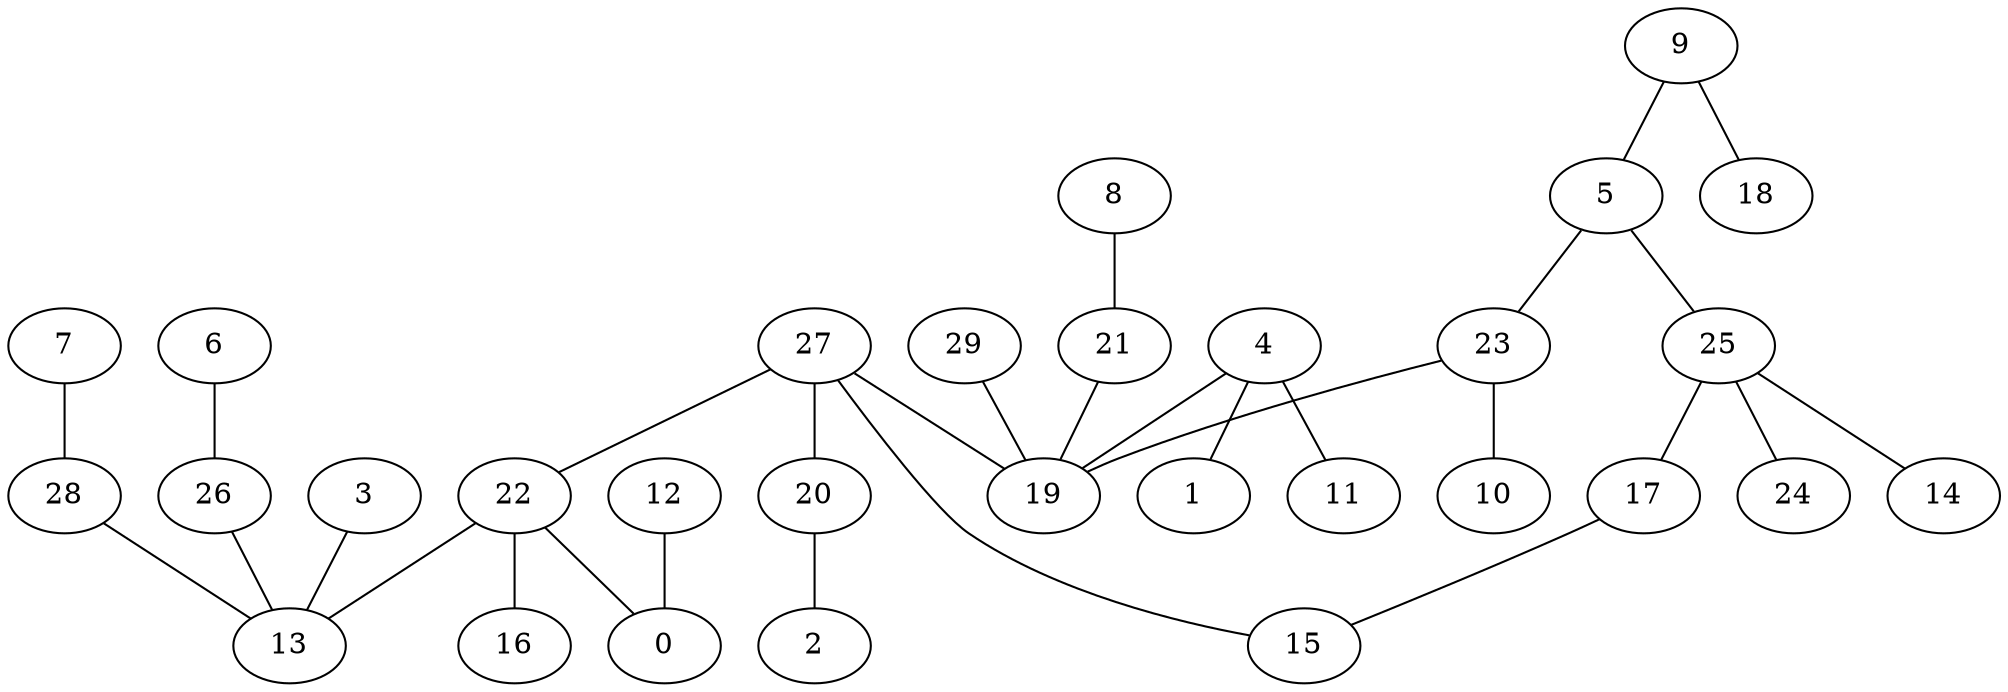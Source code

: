 digraph GG_graph {

subgraph G_graph {
edge [color = black]
"5" -> "25" [dir = none]
"5" -> "23" [dir = none]
"29" -> "19" [dir = none]
"20" -> "2" [dir = none]
"26" -> "13" [dir = none]
"21" -> "19" [dir = none]
"23" -> "10" [dir = none]
"23" -> "19" [dir = none]
"22" -> "16" [dir = none]
"22" -> "0" [dir = none]
"22" -> "13" [dir = none]
"9" -> "18" [dir = none]
"9" -> "5" [dir = none]
"28" -> "13" [dir = none]
"17" -> "15" [dir = none]
"27" -> "15" [dir = none]
"27" -> "19" [dir = none]
"27" -> "22" [dir = none]
"27" -> "20" [dir = none]
"7" -> "28" [dir = none]
"25" -> "24" [dir = none]
"25" -> "14" [dir = none]
"4" -> "1" [dir = none]
"4" -> "11" [dir = none]
"4" -> "19" [dir = none]
"12" -> "0" [dir = none]
"8" -> "21" [dir = none]
"6" -> "26" [dir = none]
"3" -> "13" [dir = none]
"25" -> "17" [dir = none]
}

}
